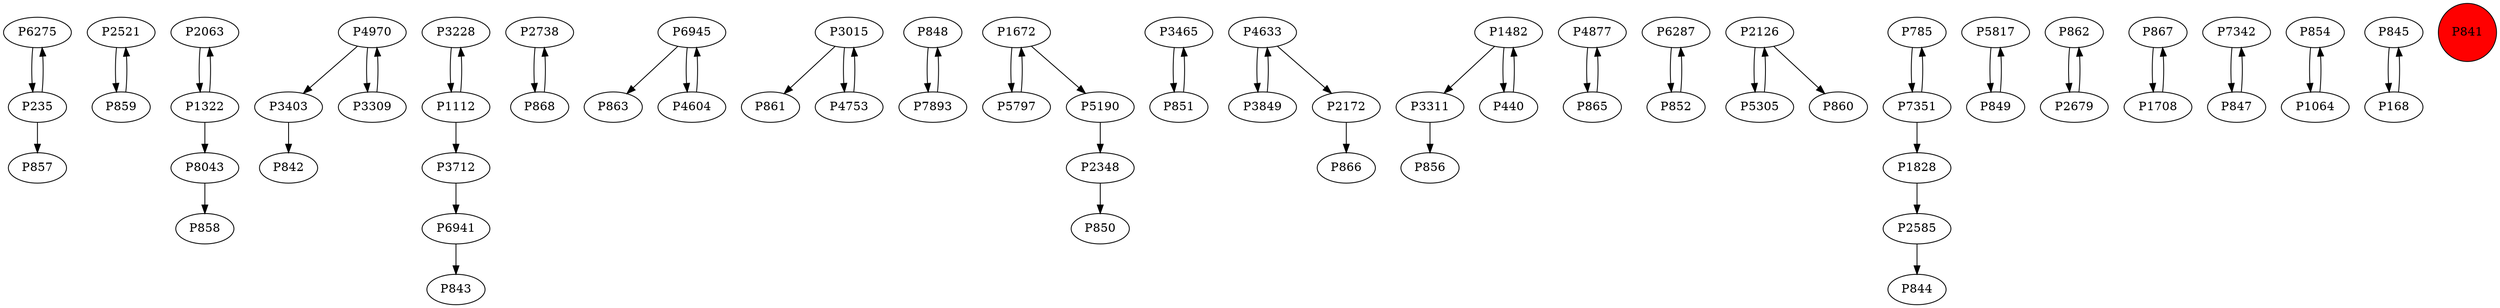 digraph {
	P6275 -> P235
	P2521 -> P859
	P2063 -> P1322
	P4970 -> P3403
	P3228 -> P1112
	P8043 -> P858
	P1112 -> P3228
	P2738 -> P868
	P6945 -> P863
	P3015 -> P861
	P3309 -> P4970
	P848 -> P7893
	P235 -> P857
	P7893 -> P848
	P6941 -> P843
	P2348 -> P850
	P1322 -> P8043
	P3465 -> P851
	P2172 -> P866
	P3849 -> P4633
	P3311 -> P856
	P1672 -> P5797
	P5190 -> P2348
	P4753 -> P3015
	P4877 -> P865
	P4633 -> P2172
	P6945 -> P4604
	P6287 -> P852
	P2126 -> P5305
	P785 -> P7351
	P2585 -> P844
	P1482 -> P440
	P2126 -> P860
	P859 -> P2521
	P3015 -> P4753
	P868 -> P2738
	P1322 -> P2063
	P5817 -> P849
	P862 -> P2679
	P867 -> P1708
	P2679 -> P862
	P865 -> P4877
	P5797 -> P1672
	P1112 -> P3712
	P851 -> P3465
	P440 -> P1482
	P7342 -> P847
	P5305 -> P2126
	P7351 -> P1828
	P852 -> P6287
	P3712 -> P6941
	P847 -> P7342
	P7351 -> P785
	P4604 -> P6945
	P854 -> P1064
	P1672 -> P5190
	P845 -> P168
	P4970 -> P3309
	P3403 -> P842
	P849 -> P5817
	P4633 -> P3849
	P1828 -> P2585
	P1482 -> P3311
	P1708 -> P867
	P168 -> P845
	P1064 -> P854
	P235 -> P6275
	P841 [shape=circle]
	P841 [style=filled]
	P841 [fillcolor=red]
}